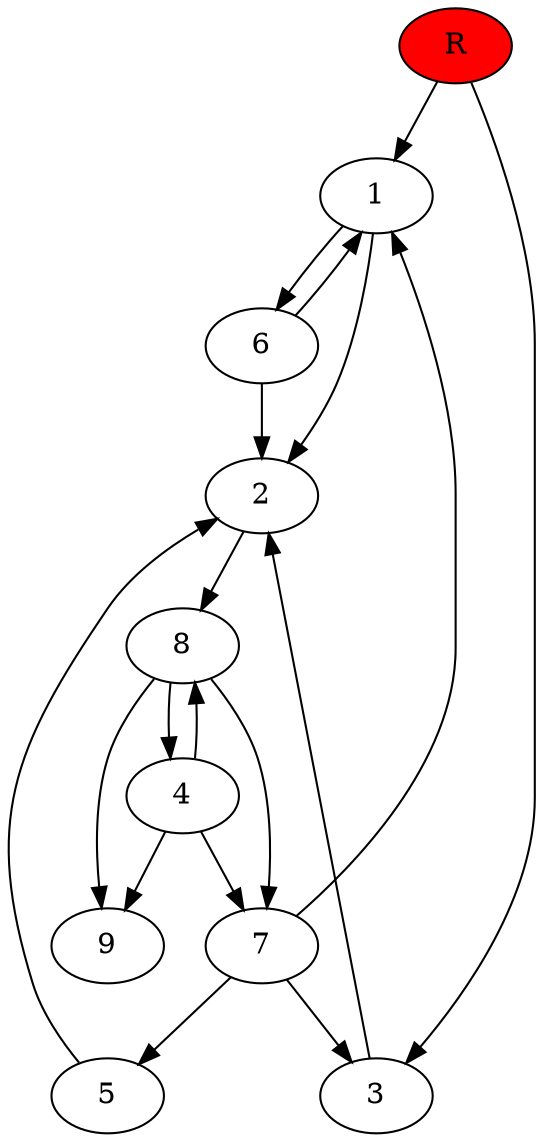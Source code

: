 digraph prb3903 {
	1
	2
	3
	4
	5
	6
	7
	8
	R [fillcolor="#ff0000" style=filled]
	1 -> 2
	1 -> 6
	2 -> 8
	3 -> 2
	4 -> 7
	4 -> 8
	4 -> 9
	5 -> 2
	6 -> 1
	6 -> 2
	7 -> 1
	7 -> 3
	7 -> 5
	8 -> 4
	8 -> 7
	8 -> 9
	R -> 1
	R -> 3
}

